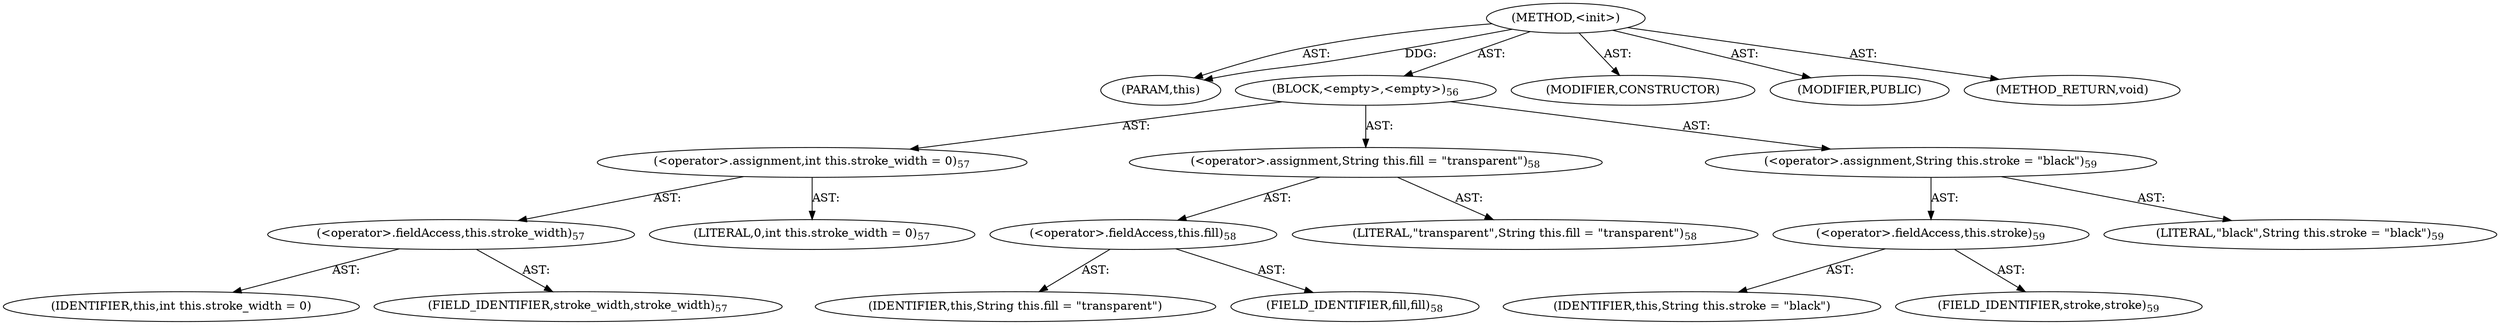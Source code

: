 digraph "&lt;init&gt;" {  
"111669149699" [label = <(METHOD,&lt;init&gt;)> ]
"115964116998" [label = <(PARAM,this)> ]
"25769803779" [label = <(BLOCK,&lt;empty&gt;,&lt;empty&gt;)<SUB>56</SUB>> ]
"30064771078" [label = <(&lt;operator&gt;.assignment,int this.stroke_width = 0)<SUB>57</SUB>> ]
"30064771079" [label = <(&lt;operator&gt;.fieldAccess,this.stroke_width)<SUB>57</SUB>> ]
"68719476742" [label = <(IDENTIFIER,this,int this.stroke_width = 0)> ]
"55834574851" [label = <(FIELD_IDENTIFIER,stroke_width,stroke_width)<SUB>57</SUB>> ]
"90194313216" [label = <(LITERAL,0,int this.stroke_width = 0)<SUB>57</SUB>> ]
"30064771080" [label = <(&lt;operator&gt;.assignment,String this.fill = &quot;transparent&quot;)<SUB>58</SUB>> ]
"30064771081" [label = <(&lt;operator&gt;.fieldAccess,this.fill)<SUB>58</SUB>> ]
"68719476743" [label = <(IDENTIFIER,this,String this.fill = &quot;transparent&quot;)> ]
"55834574852" [label = <(FIELD_IDENTIFIER,fill,fill)<SUB>58</SUB>> ]
"90194313217" [label = <(LITERAL,&quot;transparent&quot;,String this.fill = &quot;transparent&quot;)<SUB>58</SUB>> ]
"30064771082" [label = <(&lt;operator&gt;.assignment,String this.stroke = &quot;black&quot;)<SUB>59</SUB>> ]
"30064771083" [label = <(&lt;operator&gt;.fieldAccess,this.stroke)<SUB>59</SUB>> ]
"68719476744" [label = <(IDENTIFIER,this,String this.stroke = &quot;black&quot;)> ]
"55834574853" [label = <(FIELD_IDENTIFIER,stroke,stroke)<SUB>59</SUB>> ]
"90194313218" [label = <(LITERAL,&quot;black&quot;,String this.stroke = &quot;black&quot;)<SUB>59</SUB>> ]
"133143986185" [label = <(MODIFIER,CONSTRUCTOR)> ]
"133143986186" [label = <(MODIFIER,PUBLIC)> ]
"128849018883" [label = <(METHOD_RETURN,void)> ]
  "111669149699" -> "115964116998"  [ label = "AST: "] 
  "111669149699" -> "25769803779"  [ label = "AST: "] 
  "111669149699" -> "133143986185"  [ label = "AST: "] 
  "111669149699" -> "133143986186"  [ label = "AST: "] 
  "111669149699" -> "128849018883"  [ label = "AST: "] 
  "25769803779" -> "30064771078"  [ label = "AST: "] 
  "25769803779" -> "30064771080"  [ label = "AST: "] 
  "25769803779" -> "30064771082"  [ label = "AST: "] 
  "30064771078" -> "30064771079"  [ label = "AST: "] 
  "30064771078" -> "90194313216"  [ label = "AST: "] 
  "30064771079" -> "68719476742"  [ label = "AST: "] 
  "30064771079" -> "55834574851"  [ label = "AST: "] 
  "30064771080" -> "30064771081"  [ label = "AST: "] 
  "30064771080" -> "90194313217"  [ label = "AST: "] 
  "30064771081" -> "68719476743"  [ label = "AST: "] 
  "30064771081" -> "55834574852"  [ label = "AST: "] 
  "30064771082" -> "30064771083"  [ label = "AST: "] 
  "30064771082" -> "90194313218"  [ label = "AST: "] 
  "30064771083" -> "68719476744"  [ label = "AST: "] 
  "30064771083" -> "55834574853"  [ label = "AST: "] 
  "111669149699" -> "115964116998"  [ label = "DDG: "] 
}
